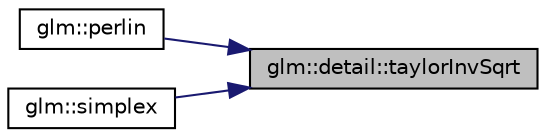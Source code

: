 digraph "glm::detail::taylorInvSqrt"
{
 // LATEX_PDF_SIZE
  edge [fontname="Helvetica",fontsize="10",labelfontname="Helvetica",labelfontsize="10"];
  node [fontname="Helvetica",fontsize="10",shape=record];
  rankdir="RL";
  Node1 [label="glm::detail::taylorInvSqrt",height=0.2,width=0.4,color="black", fillcolor="grey75", style="filled", fontcolor="black",tooltip=" "];
  Node1 -> Node2 [dir="back",color="midnightblue",fontsize="10",style="solid",fontname="Helvetica"];
  Node2 [label="glm::perlin",height=0.2,width=0.4,color="black", fillcolor="white", style="filled",URL="$namespaceglm.html#a911cdd6eb03df468ebd2b6f17ea43a3f",tooltip=" "];
  Node1 -> Node3 [dir="back",color="midnightblue",fontsize="10",style="solid",fontname="Helvetica"];
  Node3 [label="glm::simplex",height=0.2,width=0.4,color="black", fillcolor="white", style="filled",URL="$namespaceglm.html#ad251ced23dfd0c991b7e06b5a398dfe5",tooltip=" "];
}
